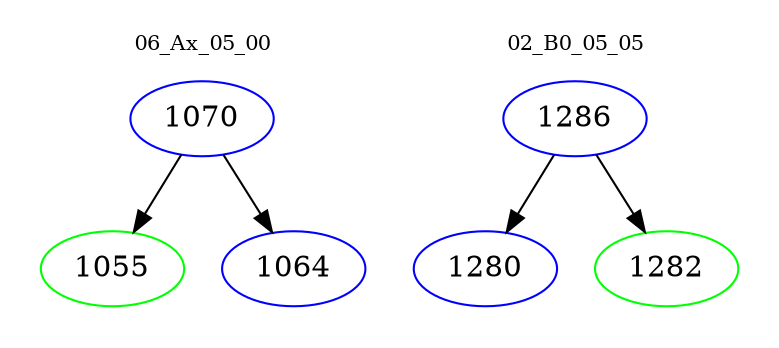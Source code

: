 digraph{
subgraph cluster_0 {
color = white
label = "06_Ax_05_00";
fontsize=10;
T0_1070 [label="1070", color="blue"]
T0_1070 -> T0_1055 [color="black"]
T0_1055 [label="1055", color="green"]
T0_1070 -> T0_1064 [color="black"]
T0_1064 [label="1064", color="blue"]
}
subgraph cluster_1 {
color = white
label = "02_B0_05_05";
fontsize=10;
T1_1286 [label="1286", color="blue"]
T1_1286 -> T1_1280 [color="black"]
T1_1280 [label="1280", color="blue"]
T1_1286 -> T1_1282 [color="black"]
T1_1282 [label="1282", color="green"]
}
}
